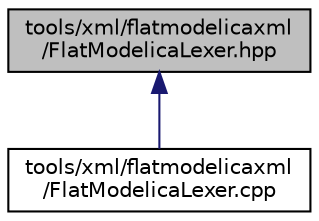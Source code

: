 digraph "tools/xml/flatmodelicaxml/FlatModelicaLexer.hpp"
{
  edge [fontname="Helvetica",fontsize="10",labelfontname="Helvetica",labelfontsize="10"];
  node [fontname="Helvetica",fontsize="10",shape=record];
  Node7 [label="tools/xml/flatmodelicaxml\l/FlatModelicaLexer.hpp",height=0.2,width=0.4,color="black", fillcolor="grey75", style="filled", fontcolor="black"];
  Node7 -> Node8 [dir="back",color="midnightblue",fontsize="10",style="solid",fontname="Helvetica"];
  Node8 [label="tools/xml/flatmodelicaxml\l/FlatModelicaLexer.cpp",height=0.2,width=0.4,color="black", fillcolor="white", style="filled",URL="$da/d35/_flat_modelica_lexer_8cpp.html"];
}
